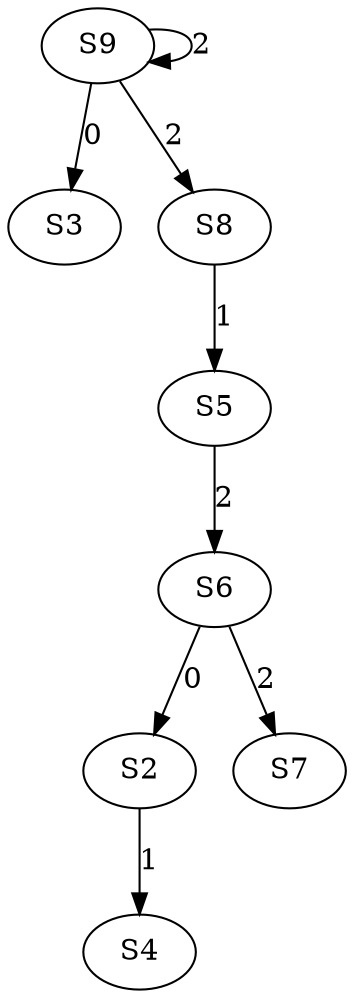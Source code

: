 strict digraph {
	S6 -> S2 [ label = 0 ];
	S9 -> S3 [ label = 0 ];
	S2 -> S4 [ label = 1 ];
	S8 -> S5 [ label = 1 ];
	S5 -> S6 [ label = 2 ];
	S6 -> S7 [ label = 2 ];
	S9 -> S8 [ label = 2 ];
	S9 -> S9 [ label = 2 ];
}